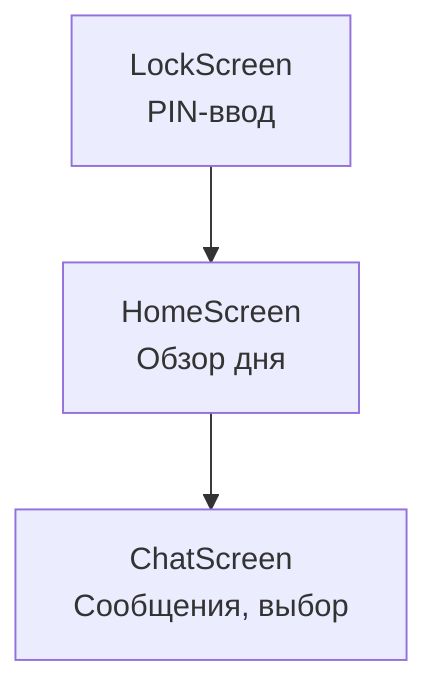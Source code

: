 %% Навигация по экранам: LockScreen → HomeScreen → ChatScreen.
graph TD
    A[LockScreen\nPIN-ввод] --> B[HomeScreen\nОбзор дня]
    B --> C[ChatScreen\nСообщения, выбор]